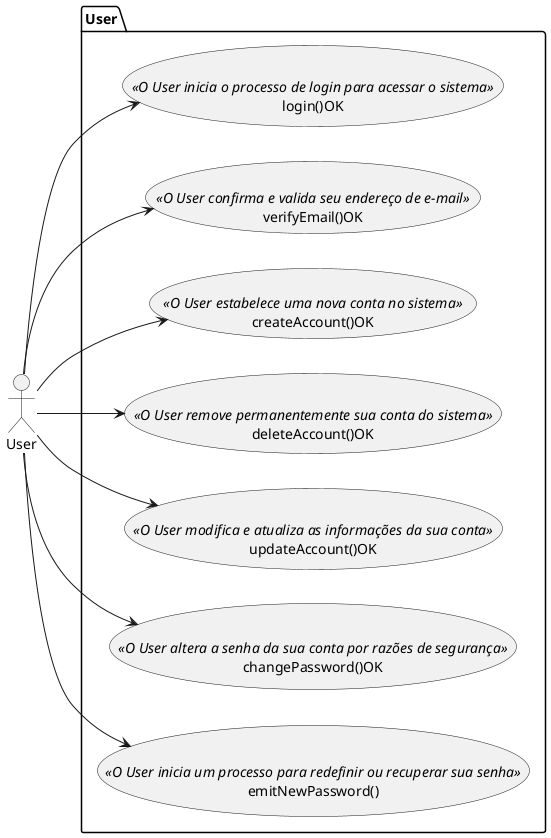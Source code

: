 @startuml DiagramName
left to right direction

actor User as u

package "User" {
  usecase "login()OK" as UC1 <<O User inicia o processo de login para acessar o sistema>>

  usecase "verifyEmail()OK" as UC2 <<O User confirma e valida seu endereço de e-mail>>

  usecase "createAccount()OK" as UC3 <<O User estabelece uma nova conta no sistema>>

  usecase "deleteAccount()OK" as UC4 <<O User remove permanentemente sua conta do sistema>>

  usecase "updateAccount()OK" as UC5 <<O User modifica e atualiza as informações da sua conta>>

  usecase "changePassword()OK" as UC6 <<O User altera a senha da sua conta por razões de segurança>>

  usecase "emitNewPassword()" as UC7 <<O User inicia um processo para redefinir ou recuperar sua senha>>

}

u --> UC1
u --> UC2
u --> UC3
u --> UC4
u --> UC5
u --> UC6
u --> UC7
@enduml
